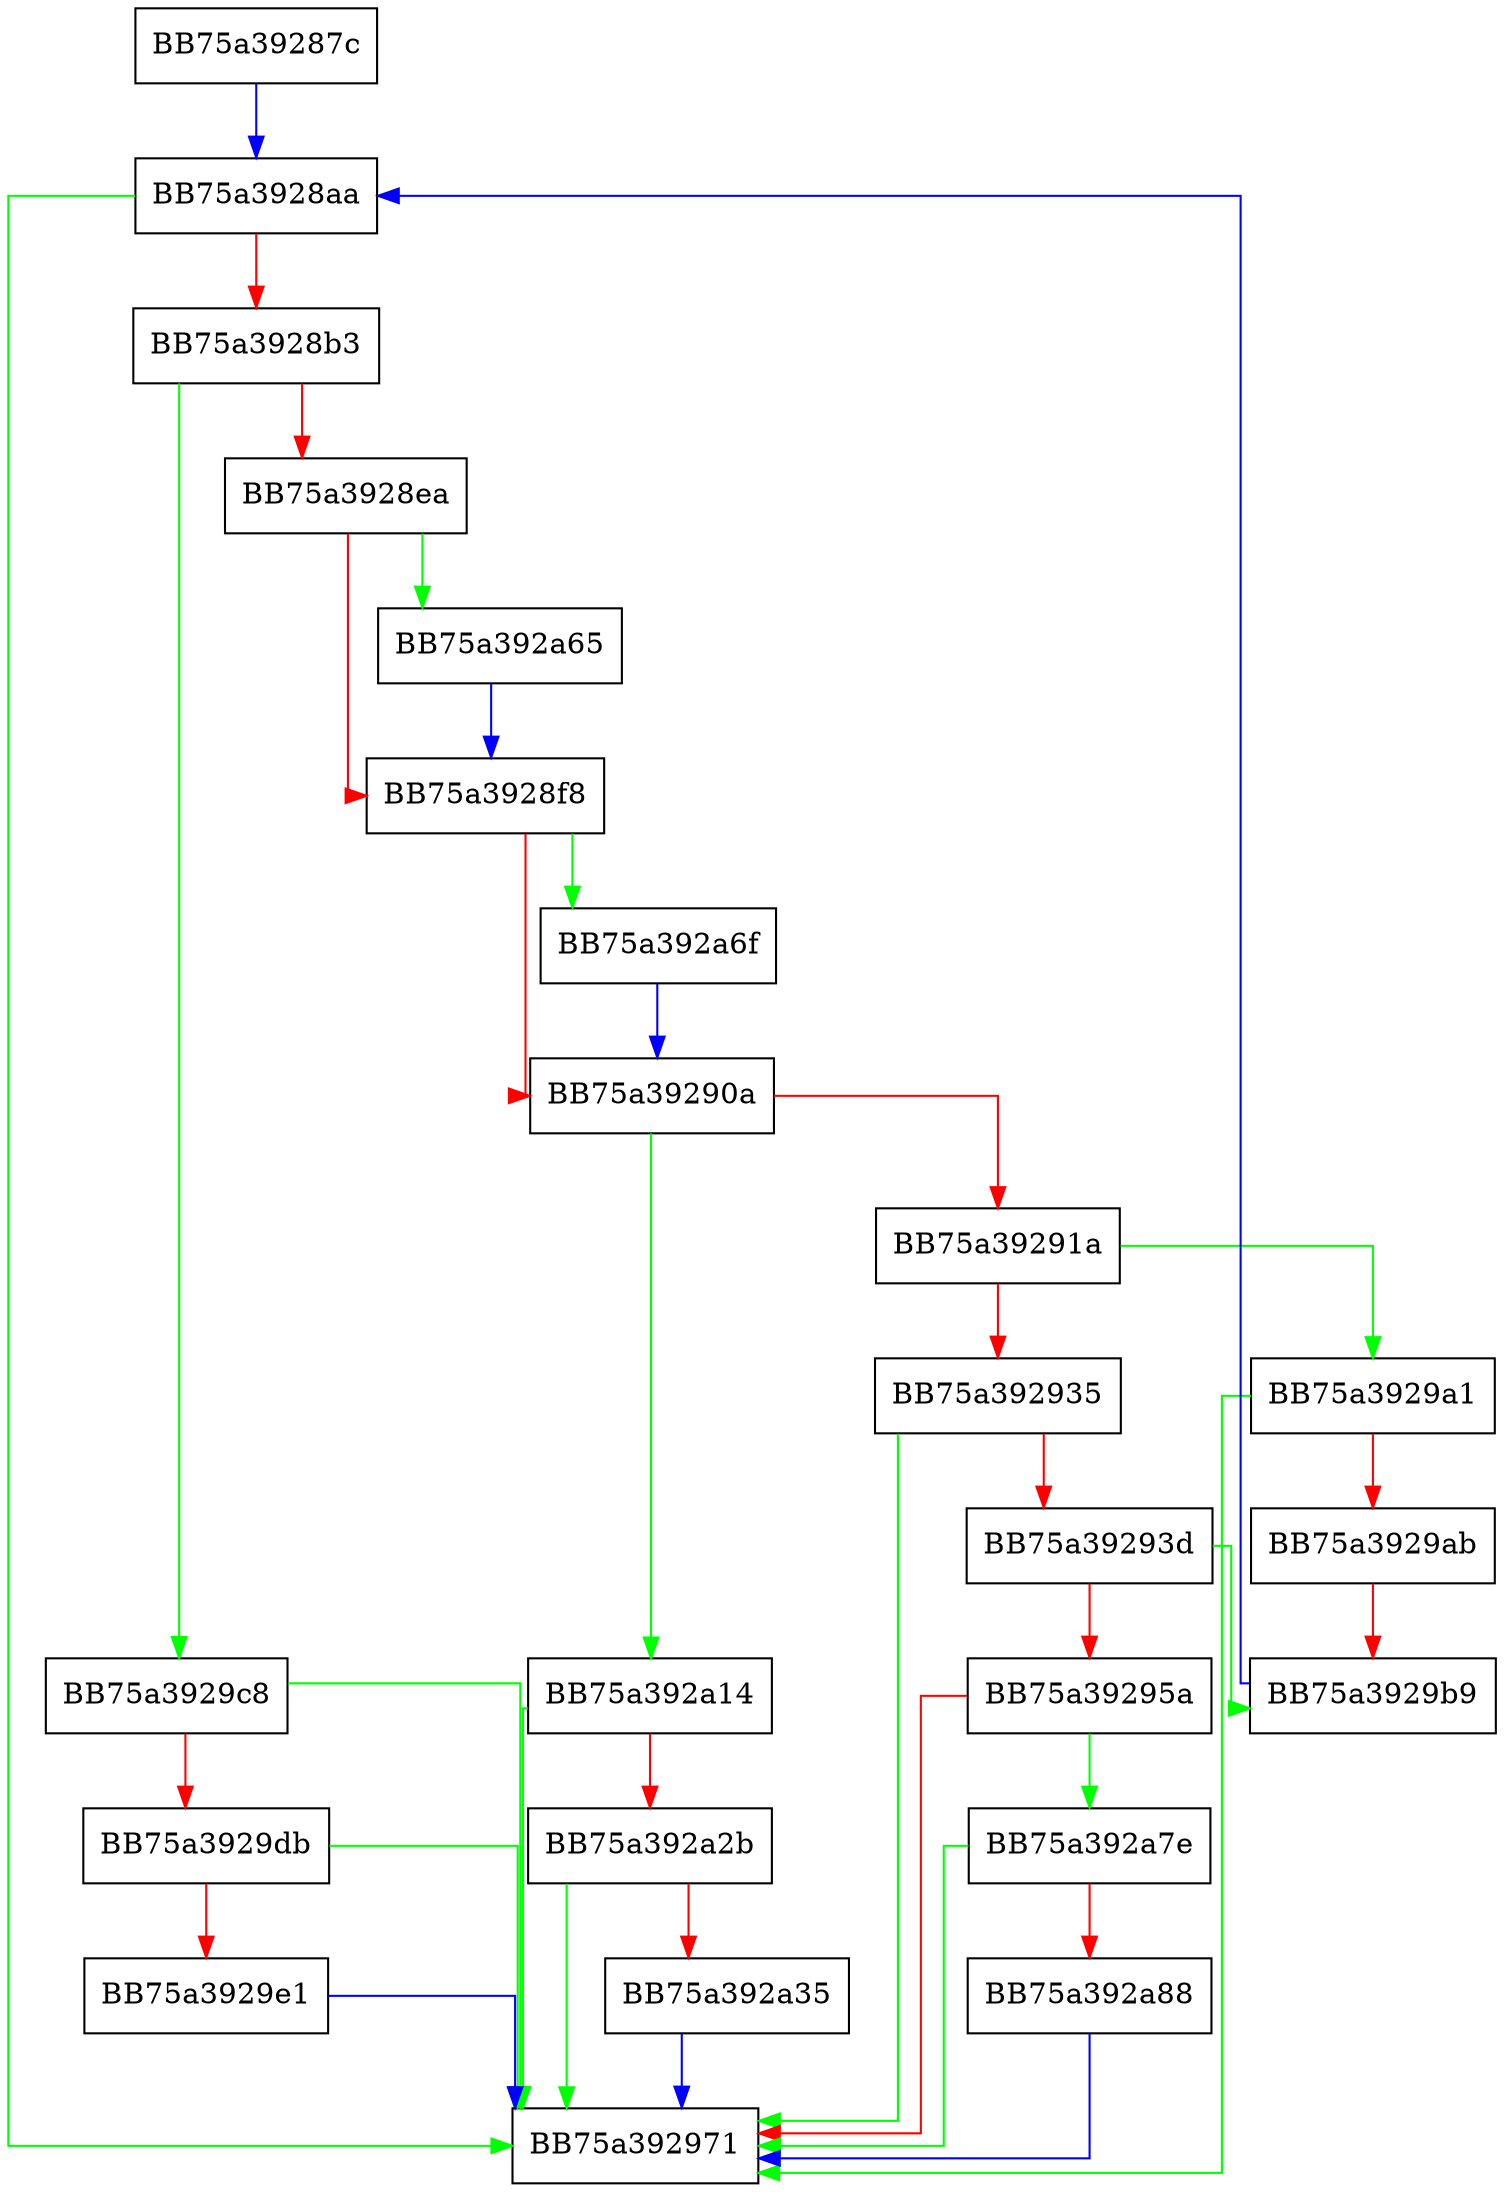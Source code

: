 digraph PartialReadHelper {
  node [shape="box"];
  graph [splines=ortho];
  BB75a39287c -> BB75a3928aa [color="blue"];
  BB75a3928aa -> BB75a392971 [color="green"];
  BB75a3928aa -> BB75a3928b3 [color="red"];
  BB75a3928b3 -> BB75a3929c8 [color="green"];
  BB75a3928b3 -> BB75a3928ea [color="red"];
  BB75a3928ea -> BB75a392a65 [color="green"];
  BB75a3928ea -> BB75a3928f8 [color="red"];
  BB75a3928f8 -> BB75a392a6f [color="green"];
  BB75a3928f8 -> BB75a39290a [color="red"];
  BB75a39290a -> BB75a392a14 [color="green"];
  BB75a39290a -> BB75a39291a [color="red"];
  BB75a39291a -> BB75a3929a1 [color="green"];
  BB75a39291a -> BB75a392935 [color="red"];
  BB75a392935 -> BB75a392971 [color="green"];
  BB75a392935 -> BB75a39293d [color="red"];
  BB75a39293d -> BB75a3929b9 [color="green"];
  BB75a39293d -> BB75a39295a [color="red"];
  BB75a39295a -> BB75a392a7e [color="green"];
  BB75a39295a -> BB75a392971 [color="red"];
  BB75a3929a1 -> BB75a392971 [color="green"];
  BB75a3929a1 -> BB75a3929ab [color="red"];
  BB75a3929ab -> BB75a3929b9 [color="red"];
  BB75a3929b9 -> BB75a3928aa [color="blue"];
  BB75a3929c8 -> BB75a392971 [color="green"];
  BB75a3929c8 -> BB75a3929db [color="red"];
  BB75a3929db -> BB75a392971 [color="green"];
  BB75a3929db -> BB75a3929e1 [color="red"];
  BB75a3929e1 -> BB75a392971 [color="blue"];
  BB75a392a14 -> BB75a392971 [color="green"];
  BB75a392a14 -> BB75a392a2b [color="red"];
  BB75a392a2b -> BB75a392971 [color="green"];
  BB75a392a2b -> BB75a392a35 [color="red"];
  BB75a392a35 -> BB75a392971 [color="blue"];
  BB75a392a65 -> BB75a3928f8 [color="blue"];
  BB75a392a6f -> BB75a39290a [color="blue"];
  BB75a392a7e -> BB75a392971 [color="green"];
  BB75a392a7e -> BB75a392a88 [color="red"];
  BB75a392a88 -> BB75a392971 [color="blue"];
}